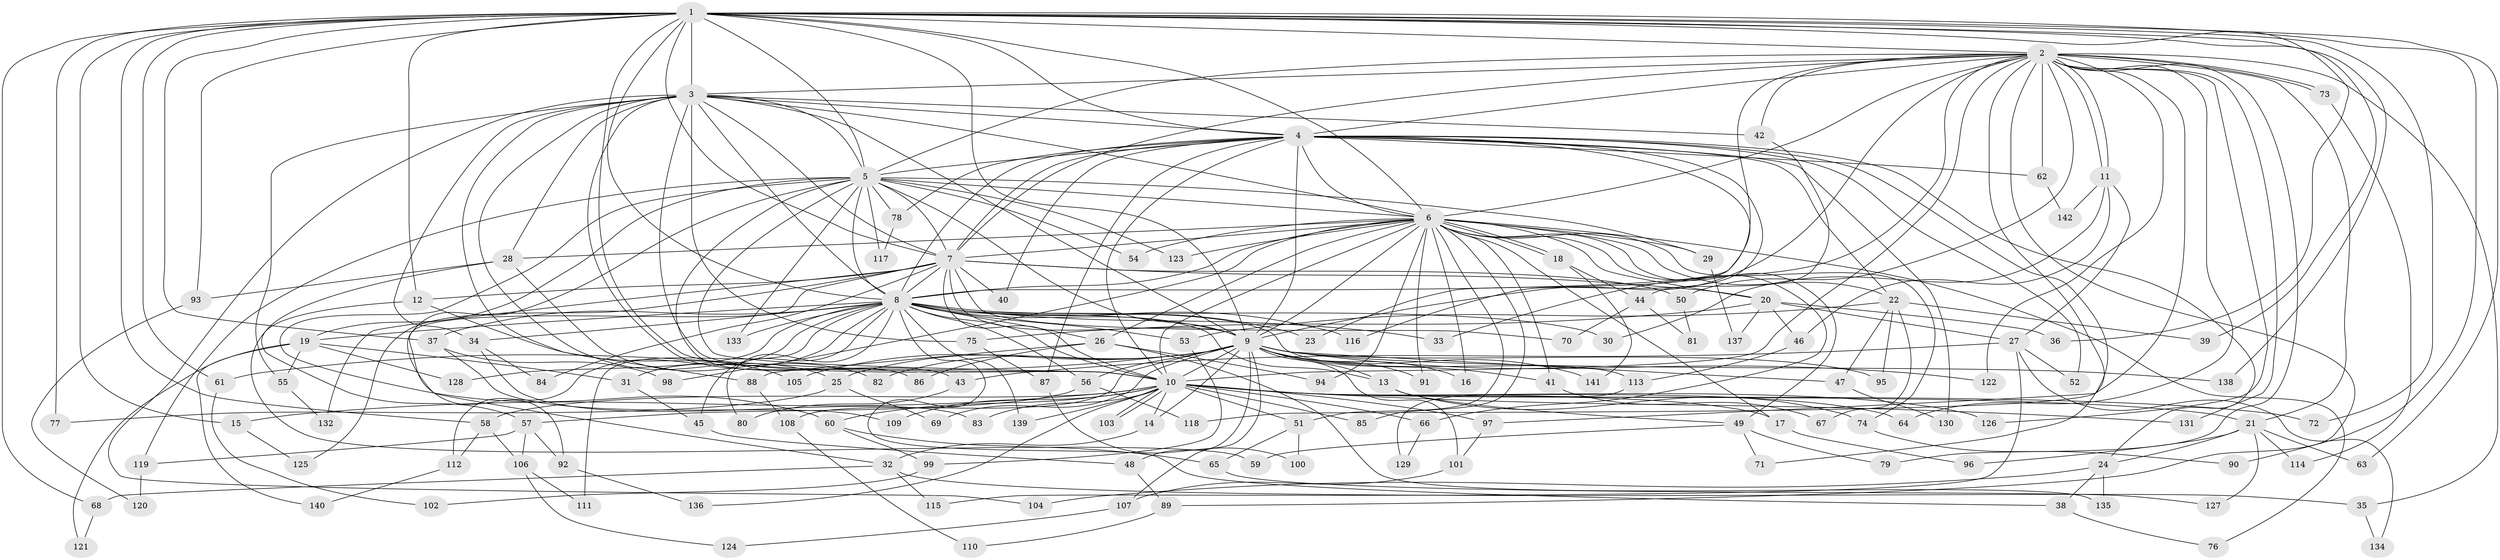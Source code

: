// coarse degree distribution, {22: 0.01834862385321101, 25: 0.009174311926605505, 35: 0.009174311926605505, 18: 0.009174311926605505, 29: 0.009174311926605505, 17: 0.009174311926605505, 28: 0.01834862385321101, 9: 0.009174311926605505, 4: 0.07339449541284404, 5: 0.027522935779816515, 3: 0.22935779816513763, 2: 0.5045871559633027, 8: 0.01834862385321101, 7: 0.027522935779816515, 6: 0.027522935779816515}
// Generated by graph-tools (version 1.1) at 2025/23/03/03/25 07:23:41]
// undirected, 142 vertices, 309 edges
graph export_dot {
graph [start="1"]
  node [color=gray90,style=filled];
  1;
  2;
  3;
  4;
  5;
  6;
  7;
  8;
  9;
  10;
  11;
  12;
  13;
  14;
  15;
  16;
  17;
  18;
  19;
  20;
  21;
  22;
  23;
  24;
  25;
  26;
  27;
  28;
  29;
  30;
  31;
  32;
  33;
  34;
  35;
  36;
  37;
  38;
  39;
  40;
  41;
  42;
  43;
  44;
  45;
  46;
  47;
  48;
  49;
  50;
  51;
  52;
  53;
  54;
  55;
  56;
  57;
  58;
  59;
  60;
  61;
  62;
  63;
  64;
  65;
  66;
  67;
  68;
  69;
  70;
  71;
  72;
  73;
  74;
  75;
  76;
  77;
  78;
  79;
  80;
  81;
  82;
  83;
  84;
  85;
  86;
  87;
  88;
  89;
  90;
  91;
  92;
  93;
  94;
  95;
  96;
  97;
  98;
  99;
  100;
  101;
  102;
  103;
  104;
  105;
  106;
  107;
  108;
  109;
  110;
  111;
  112;
  113;
  114;
  115;
  116;
  117;
  118;
  119;
  120;
  121;
  122;
  123;
  124;
  125;
  126;
  127;
  128;
  129;
  130;
  131;
  132;
  133;
  134;
  135;
  136;
  137;
  138;
  139;
  140;
  141;
  142;
  1 -- 2;
  1 -- 3;
  1 -- 4;
  1 -- 5;
  1 -- 6;
  1 -- 7;
  1 -- 8;
  1 -- 9;
  1 -- 10;
  1 -- 12;
  1 -- 15;
  1 -- 36;
  1 -- 37;
  1 -- 39;
  1 -- 58;
  1 -- 61;
  1 -- 63;
  1 -- 68;
  1 -- 72;
  1 -- 77;
  1 -- 90;
  1 -- 93;
  1 -- 138;
  2 -- 3;
  2 -- 4;
  2 -- 5;
  2 -- 6;
  2 -- 7;
  2 -- 8;
  2 -- 9;
  2 -- 10;
  2 -- 11;
  2 -- 11;
  2 -- 21;
  2 -- 33;
  2 -- 35;
  2 -- 42;
  2 -- 50;
  2 -- 62;
  2 -- 64;
  2 -- 73;
  2 -- 73;
  2 -- 79;
  2 -- 89;
  2 -- 97;
  2 -- 118;
  2 -- 122;
  2 -- 126;
  2 -- 131;
  3 -- 4;
  3 -- 5;
  3 -- 6;
  3 -- 7;
  3 -- 8;
  3 -- 9;
  3 -- 10;
  3 -- 25;
  3 -- 28;
  3 -- 34;
  3 -- 42;
  3 -- 43;
  3 -- 55;
  3 -- 75;
  3 -- 88;
  3 -- 104;
  4 -- 5;
  4 -- 6;
  4 -- 7;
  4 -- 8;
  4 -- 9;
  4 -- 10;
  4 -- 22;
  4 -- 23;
  4 -- 24;
  4 -- 40;
  4 -- 52;
  4 -- 62;
  4 -- 71;
  4 -- 78;
  4 -- 87;
  4 -- 116;
  4 -- 130;
  5 -- 6;
  5 -- 7;
  5 -- 8;
  5 -- 9;
  5 -- 10;
  5 -- 19;
  5 -- 29;
  5 -- 32;
  5 -- 54;
  5 -- 60;
  5 -- 78;
  5 -- 86;
  5 -- 117;
  5 -- 119;
  5 -- 123;
  5 -- 133;
  6 -- 7;
  6 -- 8;
  6 -- 9;
  6 -- 10;
  6 -- 16;
  6 -- 17;
  6 -- 18;
  6 -- 18;
  6 -- 20;
  6 -- 22;
  6 -- 26;
  6 -- 28;
  6 -- 29;
  6 -- 41;
  6 -- 49;
  6 -- 51;
  6 -- 54;
  6 -- 66;
  6 -- 74;
  6 -- 76;
  6 -- 85;
  6 -- 91;
  6 -- 94;
  6 -- 98;
  6 -- 123;
  7 -- 8;
  7 -- 9;
  7 -- 10;
  7 -- 12;
  7 -- 20;
  7 -- 40;
  7 -- 50;
  7 -- 70;
  7 -- 84;
  7 -- 92;
  7 -- 125;
  7 -- 132;
  8 -- 9;
  8 -- 10;
  8 -- 13;
  8 -- 19;
  8 -- 23;
  8 -- 26;
  8 -- 30;
  8 -- 31;
  8 -- 33;
  8 -- 34;
  8 -- 37;
  8 -- 38;
  8 -- 45;
  8 -- 53;
  8 -- 56;
  8 -- 80;
  8 -- 111;
  8 -- 112;
  8 -- 113;
  8 -- 116;
  8 -- 128;
  8 -- 133;
  8 -- 139;
  9 -- 10;
  9 -- 13;
  9 -- 14;
  9 -- 16;
  9 -- 25;
  9 -- 41;
  9 -- 47;
  9 -- 48;
  9 -- 56;
  9 -- 61;
  9 -- 69;
  9 -- 82;
  9 -- 91;
  9 -- 95;
  9 -- 101;
  9 -- 105;
  9 -- 107;
  9 -- 108;
  9 -- 122;
  9 -- 138;
  9 -- 141;
  10 -- 14;
  10 -- 15;
  10 -- 17;
  10 -- 21;
  10 -- 51;
  10 -- 58;
  10 -- 60;
  10 -- 64;
  10 -- 66;
  10 -- 72;
  10 -- 83;
  10 -- 85;
  10 -- 97;
  10 -- 103;
  10 -- 103;
  10 -- 109;
  10 -- 126;
  10 -- 131;
  10 -- 136;
  10 -- 139;
  11 -- 27;
  11 -- 30;
  11 -- 46;
  11 -- 142;
  12 -- 59;
  12 -- 105;
  13 -- 49;
  13 -- 74;
  14 -- 32;
  15 -- 125;
  17 -- 96;
  18 -- 44;
  18 -- 141;
  19 -- 31;
  19 -- 55;
  19 -- 121;
  19 -- 128;
  19 -- 140;
  20 -- 27;
  20 -- 36;
  20 -- 46;
  20 -- 75;
  20 -- 137;
  21 -- 24;
  21 -- 63;
  21 -- 96;
  21 -- 114;
  21 -- 127;
  22 -- 39;
  22 -- 47;
  22 -- 53;
  22 -- 67;
  22 -- 95;
  24 -- 38;
  24 -- 104;
  24 -- 135;
  25 -- 69;
  25 -- 77;
  26 -- 86;
  26 -- 88;
  26 -- 94;
  26 -- 135;
  27 -- 43;
  27 -- 52;
  27 -- 115;
  27 -- 134;
  28 -- 57;
  28 -- 82;
  28 -- 93;
  29 -- 137;
  31 -- 45;
  32 -- 35;
  32 -- 68;
  32 -- 115;
  34 -- 83;
  34 -- 84;
  35 -- 134;
  37 -- 98;
  37 -- 109;
  38 -- 76;
  41 -- 67;
  42 -- 44;
  43 -- 80;
  44 -- 70;
  44 -- 81;
  45 -- 48;
  46 -- 113;
  47 -- 130;
  48 -- 89;
  49 -- 59;
  49 -- 71;
  49 -- 79;
  50 -- 81;
  51 -- 65;
  51 -- 100;
  53 -- 99;
  55 -- 132;
  56 -- 57;
  56 -- 118;
  57 -- 92;
  57 -- 106;
  57 -- 119;
  58 -- 106;
  58 -- 112;
  60 -- 65;
  60 -- 99;
  61 -- 102;
  62 -- 142;
  65 -- 127;
  66 -- 129;
  68 -- 121;
  73 -- 114;
  74 -- 90;
  75 -- 87;
  78 -- 117;
  87 -- 100;
  88 -- 108;
  89 -- 110;
  92 -- 136;
  93 -- 120;
  97 -- 101;
  99 -- 102;
  101 -- 107;
  106 -- 111;
  106 -- 124;
  107 -- 124;
  108 -- 110;
  112 -- 140;
  113 -- 129;
  119 -- 120;
}
